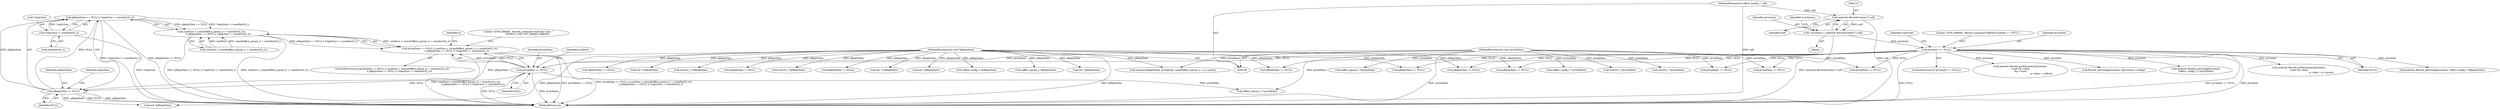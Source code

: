 digraph "0_Android_aeea52da00d210587fb3ed895de3d5f2e0264c88_6@API" {
"1000347" [label="(Call,pReplyData == NULL || *replySize != sizeof(int32_t))"];
"1000348" [label="(Call,pReplyData == NULL)"];
"1000112" [label="(MethodParameterIn,void *pReplyData)"];
"1000336" [label="(Call,pCmdData == NULL)"];
"1000110" [label="(MethodParameterIn,void *pCmdData)"];
"1000127" [label="(Call,pContext == NULL)"];
"1000115" [label="(Call,* pContext = (android::ReverbContext *) self)"];
"1000117" [label="(Call,(android::ReverbContext *) self)"];
"1000107" [label="(MethodParameterIn,effect_handle_t  self)"];
"1000351" [label="(Call,*replySize != sizeof(int32_t))"];
"1000339" [label="(Call,(cmdSize < (sizeof(effect_param_t) + sizeof(int32_t)))\n                    || pReplyData == NULL || *replySize != sizeof(int32_t))"];
"1000335" [label="(Call,pCmdData == NULL || (cmdSize < (sizeof(effect_param_t) + sizeof(int32_t)))\n                    || pReplyData == NULL || *replySize != sizeof(int32_t))"];
"1000224" [label="(Call,Reverb_setConfig(pContext, &pContext->config))"];
"1000116" [label="(Identifier,pContext)"];
"1000124" [label="(Identifier,LvmStatus)"];
"1000338" [label="(Identifier,NULL)"];
"1000532" [label="(Call,pReplyData != NULL)"];
"1000336" [label="(Call,pCmdData == NULL)"];
"1000267" [label="(Call,(effect_param_t *)pCmdData)"];
"1000194" [label="(Call,android::Reverb_setConfig(pContext,\n (effect_config_t *) pCmdData))"];
"1000128" [label="(Identifier,pContext)"];
"1000137" [label="(Identifier,cmdCode)"];
"1000348" [label="(Call,pReplyData == NULL)"];
"1000641" [label="(MethodReturn,int)"];
"1000581" [label="(Call,(uint32_t *)pReplyData)"];
"1000383" [label="(Call,(int *)pReplyData)"];
"1000203" [label="(Call,pReplyData == NULL)"];
"1000166" [label="(Call,pCmdData == NULL)"];
"1000115" [label="(Call,* pContext = (android::ReverbContext *) self)"];
"1000247" [label="(Call,pReplyData == NULL)"];
"1000386" [label="(Call,android::Reverb_setParameter(pContext,\n (void *)p->data,\n                                                              p->data + p->psize))"];
"1000354" [label="(Call,sizeof(int32_t))"];
"1000119" [label="(Identifier,self)"];
"1000337" [label="(Identifier,pCmdData)"];
"1000191" [label="(Call,(int *) pReplyData)"];
"1000142" [label="(Call,pReplyData == NULL)"];
"1000503" [label="(Call,(int *)pReplyData)"];
"1000335" [label="(Call,pCmdData == NULL || (cmdSize < (sizeof(effect_param_t) + sizeof(int32_t)))\n                    || pReplyData == NULL || *replySize != sizeof(int32_t))"];
"1000110" [label="(MethodParameterIn,void *pCmdData)"];
"1000219" [label="(Call,(effect_config_t *)pReplyData)"];
"1000129" [label="(Identifier,NULL)"];
"1000217" [label="(Call,android::Reverb_getConfig(pContext, (effect_config_t *)pReplyData))"];
"1000127" [label="(Call,pContext == NULL)"];
"1000475" [label="(Call,pReplyData == NULL)"];
"1000341" [label="(Identifier,cmdSize)"];
"1000126" [label="(ControlStructure,if (pContext == NULL))"];
"1000281" [label="(Call,(effect_param_t *)pReplyData)"];
"1000364" [label="(Identifier,p)"];
"1000117" [label="(Call,(android::ReverbContext *) self)"];
"1000107" [label="(MethodParameterIn,effect_handle_t  self)"];
"1000351" [label="(Call,*replySize != sizeof(int32_t))"];
"1000112" [label="(MethodParameterIn,void *pReplyData)"];
"1000432" [label="(Call,(int *)pReplyData)"];
"1000235" [label="(Call,pCmdData == NULL)"];
"1000358" [label="(Literal,\"\tLVM_ERROR : Reverb_command cmdCode Case: \"\n                         \"EFFECT_CMD_SET_PARAM: ERROR\")"];
"1000516" [label="(Call,pCmdData == NULL)"];
"1000352" [label="(Call,*replySize)"];
"1000175" [label="(Call,pReplyData == NULL)"];
"1000158" [label="(Call,(int *) pReplyData)"];
"1000196" [label="(Call,(effect_config_t *) pCmdData)"];
"1000349" [label="(Identifier,pReplyData)"];
"1000113" [label="(Block,)"];
"1000350" [label="(Identifier,NULL)"];
"1000132" [label="(Literal,\"\tLVM_ERROR : Reverb_command ERROR pContext == NULL\")"];
"1000340" [label="(Call,cmdSize < (sizeof(effect_param_t) + sizeof(int32_t)))"];
"1000545" [label="(Call,(uint32_t *)pCmdData)"];
"1000304" [label="(Call,android::Reverb_getParameter(pContext,\n (void *)p->data,\n &p->vsize,\n                                                          p->data + voffset))"];
"1000365" [label="(Call,(effect_param_t *) pCmdData)"];
"1000572" [label="(Call,(uint32_t *)pReplyData)"];
"1000334" [label="(ControlStructure,if (pCmdData == NULL || (cmdSize < (sizeof(effect_param_t) + sizeof(int32_t)))\n                    || pReplyData == NULL || *replySize != sizeof(int32_t)))"];
"1000353" [label="(Identifier,replySize)"];
"1000404" [label="(Call,pReplyData == NULL)"];
"1000562" [label="(Call,(uint32_t *)pCmdData)"];
"1000270" [label="(Call,memcpy(pReplyData, pCmdData, sizeof(effect_param_t) + p->psize))"];
"1000339" [label="(Call,(cmdSize < (sizeof(effect_param_t) + sizeof(int32_t)))\n                    || pReplyData == NULL || *replySize != sizeof(int32_t))"];
"1000347" [label="(Call,pReplyData == NULL || *replySize != sizeof(int32_t))"];
"1000347" -> "1000339"  [label="AST: "];
"1000347" -> "1000348"  [label="CFG: "];
"1000347" -> "1000351"  [label="CFG: "];
"1000348" -> "1000347"  [label="AST: "];
"1000351" -> "1000347"  [label="AST: "];
"1000339" -> "1000347"  [label="CFG: "];
"1000347" -> "1000641"  [label="DDG: *replySize != sizeof(int32_t)"];
"1000347" -> "1000641"  [label="DDG: pReplyData == NULL"];
"1000347" -> "1000339"  [label="DDG: pReplyData == NULL"];
"1000347" -> "1000339"  [label="DDG: *replySize != sizeof(int32_t)"];
"1000348" -> "1000347"  [label="DDG: pReplyData"];
"1000348" -> "1000347"  [label="DDG: NULL"];
"1000351" -> "1000347"  [label="DDG: *replySize"];
"1000348" -> "1000350"  [label="CFG: "];
"1000349" -> "1000348"  [label="AST: "];
"1000350" -> "1000348"  [label="AST: "];
"1000353" -> "1000348"  [label="CFG: "];
"1000348" -> "1000641"  [label="DDG: pReplyData"];
"1000348" -> "1000641"  [label="DDG: NULL"];
"1000112" -> "1000348"  [label="DDG: pReplyData"];
"1000336" -> "1000348"  [label="DDG: NULL"];
"1000348" -> "1000383"  [label="DDG: pReplyData"];
"1000112" -> "1000106"  [label="AST: "];
"1000112" -> "1000641"  [label="DDG: pReplyData"];
"1000112" -> "1000142"  [label="DDG: pReplyData"];
"1000112" -> "1000158"  [label="DDG: pReplyData"];
"1000112" -> "1000175"  [label="DDG: pReplyData"];
"1000112" -> "1000191"  [label="DDG: pReplyData"];
"1000112" -> "1000203"  [label="DDG: pReplyData"];
"1000112" -> "1000219"  [label="DDG: pReplyData"];
"1000112" -> "1000247"  [label="DDG: pReplyData"];
"1000112" -> "1000270"  [label="DDG: pReplyData"];
"1000112" -> "1000281"  [label="DDG: pReplyData"];
"1000112" -> "1000383"  [label="DDG: pReplyData"];
"1000112" -> "1000404"  [label="DDG: pReplyData"];
"1000112" -> "1000432"  [label="DDG: pReplyData"];
"1000112" -> "1000475"  [label="DDG: pReplyData"];
"1000112" -> "1000503"  [label="DDG: pReplyData"];
"1000112" -> "1000532"  [label="DDG: pReplyData"];
"1000112" -> "1000572"  [label="DDG: pReplyData"];
"1000112" -> "1000581"  [label="DDG: pReplyData"];
"1000336" -> "1000335"  [label="AST: "];
"1000336" -> "1000338"  [label="CFG: "];
"1000337" -> "1000336"  [label="AST: "];
"1000338" -> "1000336"  [label="AST: "];
"1000341" -> "1000336"  [label="CFG: "];
"1000335" -> "1000336"  [label="CFG: "];
"1000336" -> "1000641"  [label="DDG: NULL"];
"1000336" -> "1000641"  [label="DDG: pCmdData"];
"1000336" -> "1000335"  [label="DDG: pCmdData"];
"1000336" -> "1000335"  [label="DDG: NULL"];
"1000110" -> "1000336"  [label="DDG: pCmdData"];
"1000127" -> "1000336"  [label="DDG: NULL"];
"1000336" -> "1000365"  [label="DDG: pCmdData"];
"1000110" -> "1000106"  [label="AST: "];
"1000110" -> "1000641"  [label="DDG: pCmdData"];
"1000110" -> "1000166"  [label="DDG: pCmdData"];
"1000110" -> "1000196"  [label="DDG: pCmdData"];
"1000110" -> "1000235"  [label="DDG: pCmdData"];
"1000110" -> "1000267"  [label="DDG: pCmdData"];
"1000110" -> "1000270"  [label="DDG: pCmdData"];
"1000110" -> "1000365"  [label="DDG: pCmdData"];
"1000110" -> "1000516"  [label="DDG: pCmdData"];
"1000110" -> "1000545"  [label="DDG: pCmdData"];
"1000110" -> "1000562"  [label="DDG: pCmdData"];
"1000127" -> "1000126"  [label="AST: "];
"1000127" -> "1000129"  [label="CFG: "];
"1000128" -> "1000127"  [label="AST: "];
"1000129" -> "1000127"  [label="AST: "];
"1000132" -> "1000127"  [label="CFG: "];
"1000137" -> "1000127"  [label="CFG: "];
"1000127" -> "1000641"  [label="DDG: NULL"];
"1000127" -> "1000641"  [label="DDG: pContext == NULL"];
"1000127" -> "1000641"  [label="DDG: pContext"];
"1000115" -> "1000127"  [label="DDG: pContext"];
"1000127" -> "1000142"  [label="DDG: NULL"];
"1000127" -> "1000166"  [label="DDG: NULL"];
"1000127" -> "1000194"  [label="DDG: pContext"];
"1000127" -> "1000203"  [label="DDG: NULL"];
"1000127" -> "1000217"  [label="DDG: pContext"];
"1000127" -> "1000224"  [label="DDG: pContext"];
"1000127" -> "1000235"  [label="DDG: NULL"];
"1000127" -> "1000304"  [label="DDG: pContext"];
"1000127" -> "1000386"  [label="DDG: pContext"];
"1000127" -> "1000404"  [label="DDG: NULL"];
"1000127" -> "1000475"  [label="DDG: NULL"];
"1000127" -> "1000516"  [label="DDG: NULL"];
"1000115" -> "1000113"  [label="AST: "];
"1000115" -> "1000117"  [label="CFG: "];
"1000116" -> "1000115"  [label="AST: "];
"1000117" -> "1000115"  [label="AST: "];
"1000124" -> "1000115"  [label="CFG: "];
"1000115" -> "1000641"  [label="DDG: (android::ReverbContext *) self"];
"1000117" -> "1000115"  [label="DDG: self"];
"1000117" -> "1000119"  [label="CFG: "];
"1000118" -> "1000117"  [label="AST: "];
"1000119" -> "1000117"  [label="AST: "];
"1000117" -> "1000641"  [label="DDG: self"];
"1000107" -> "1000117"  [label="DDG: self"];
"1000107" -> "1000106"  [label="AST: "];
"1000107" -> "1000641"  [label="DDG: self"];
"1000351" -> "1000354"  [label="CFG: "];
"1000352" -> "1000351"  [label="AST: "];
"1000354" -> "1000351"  [label="AST: "];
"1000351" -> "1000641"  [label="DDG: *replySize"];
"1000339" -> "1000335"  [label="AST: "];
"1000339" -> "1000340"  [label="CFG: "];
"1000340" -> "1000339"  [label="AST: "];
"1000335" -> "1000339"  [label="CFG: "];
"1000339" -> "1000641"  [label="DDG: pReplyData == NULL || *replySize != sizeof(int32_t)"];
"1000339" -> "1000641"  [label="DDG: cmdSize < (sizeof(effect_param_t) + sizeof(int32_t))"];
"1000339" -> "1000335"  [label="DDG: cmdSize < (sizeof(effect_param_t) + sizeof(int32_t))"];
"1000339" -> "1000335"  [label="DDG: pReplyData == NULL || *replySize != sizeof(int32_t)"];
"1000340" -> "1000339"  [label="DDG: cmdSize"];
"1000340" -> "1000339"  [label="DDG: sizeof(effect_param_t) + sizeof(int32_t)"];
"1000335" -> "1000334"  [label="AST: "];
"1000358" -> "1000335"  [label="CFG: "];
"1000364" -> "1000335"  [label="CFG: "];
"1000335" -> "1000641"  [label="DDG: (cmdSize < (sizeof(effect_param_t) + sizeof(int32_t)))\n                    || pReplyData == NULL || *replySize != sizeof(int32_t)"];
"1000335" -> "1000641"  [label="DDG: pCmdData == NULL"];
"1000335" -> "1000641"  [label="DDG: pCmdData == NULL || (cmdSize < (sizeof(effect_param_t) + sizeof(int32_t)))\n                    || pReplyData == NULL || *replySize != sizeof(int32_t)"];
}

